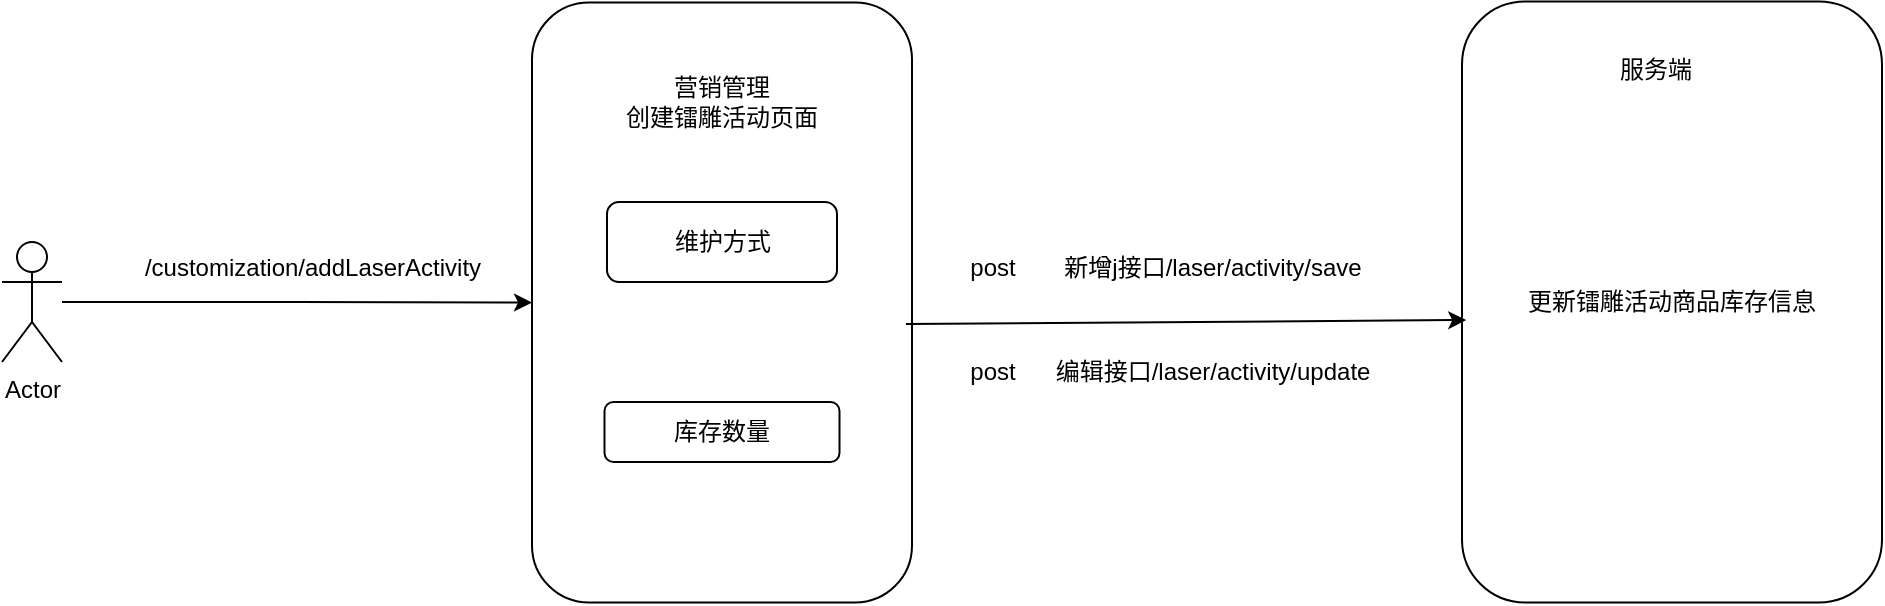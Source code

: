 <mxfile version="21.7.5" type="github">
  <diagram id="C5RBs43oDa-KdzZeNtuy" name="Page-1">
    <mxGraphModel dx="1434" dy="-405" grid="1" gridSize="10" guides="1" tooltips="1" connect="1" arrows="1" fold="1" page="1" pageScale="1" pageWidth="827" pageHeight="1169" math="0" shadow="0">
      <root>
        <mxCell id="WIyWlLk6GJQsqaUBKTNV-0" />
        <mxCell id="WIyWlLk6GJQsqaUBKTNV-1" parent="WIyWlLk6GJQsqaUBKTNV-0" />
        <mxCell id="OUV8AKBQ5jLxx3nRXxw6-20" value="" style="rounded=1;whiteSpace=wrap;html=1;" vertex="1" parent="WIyWlLk6GJQsqaUBKTNV-1">
          <mxGeometry x="295" y="1720.25" width="190" height="300" as="geometry" />
        </mxCell>
        <mxCell id="OUV8AKBQ5jLxx3nRXxw6-21" value="更新镭雕活动商品库存信息" style="rounded=1;whiteSpace=wrap;html=1;" vertex="1" parent="WIyWlLk6GJQsqaUBKTNV-1">
          <mxGeometry x="760" y="1719.75" width="210" height="300.5" as="geometry" />
        </mxCell>
        <mxCell id="OUV8AKBQ5jLxx3nRXxw6-22" style="edgeStyle=orthogonalEdgeStyle;rounded=0;orthogonalLoop=1;jettySize=auto;html=1;entryX=0;entryY=0.5;entryDx=0;entryDy=0;" edge="1" parent="WIyWlLk6GJQsqaUBKTNV-1" source="OUV8AKBQ5jLxx3nRXxw6-23" target="OUV8AKBQ5jLxx3nRXxw6-20">
          <mxGeometry relative="1" as="geometry">
            <mxPoint x="250" y="1840" as="targetPoint" />
          </mxGeometry>
        </mxCell>
        <mxCell id="OUV8AKBQ5jLxx3nRXxw6-23" value="Actor" style="shape=umlActor;verticalLabelPosition=bottom;verticalAlign=top;html=1;outlineConnect=0;" vertex="1" parent="WIyWlLk6GJQsqaUBKTNV-1">
          <mxGeometry x="30" y="1840" width="30" height="60" as="geometry" />
        </mxCell>
        <mxCell id="OUV8AKBQ5jLxx3nRXxw6-24" value="/customization/addLaserActivity" style="text;html=1;align=center;verticalAlign=middle;resizable=0;points=[];autosize=1;strokeColor=none;fillColor=none;" vertex="1" parent="WIyWlLk6GJQsqaUBKTNV-1">
          <mxGeometry x="90" y="1838" width="190" height="30" as="geometry" />
        </mxCell>
        <mxCell id="OUV8AKBQ5jLxx3nRXxw6-25" value="营销管理&lt;br&gt;创建镭雕活动页面" style="text;html=1;strokeColor=none;fillColor=none;align=center;verticalAlign=middle;whiteSpace=wrap;rounded=0;" vertex="1" parent="WIyWlLk6GJQsqaUBKTNV-1">
          <mxGeometry x="335" y="1740" width="110" height="59" as="geometry" />
        </mxCell>
        <mxCell id="OUV8AKBQ5jLxx3nRXxw6-26" value="维护方式" style="rounded=1;whiteSpace=wrap;html=1;" vertex="1" parent="WIyWlLk6GJQsqaUBKTNV-1">
          <mxGeometry x="332.5" y="1820" width="115" height="40" as="geometry" />
        </mxCell>
        <mxCell id="OUV8AKBQ5jLxx3nRXxw6-29" value="服务端" style="text;html=1;strokeColor=none;fillColor=none;align=center;verticalAlign=middle;whiteSpace=wrap;rounded=0;" vertex="1" parent="WIyWlLk6GJQsqaUBKTNV-1">
          <mxGeometry x="827" y="1739" width="60" height="30" as="geometry" />
        </mxCell>
        <mxCell id="OUV8AKBQ5jLxx3nRXxw6-42" value="" style="endArrow=classic;html=1;rounded=0;exitX=0.984;exitY=0.536;exitDx=0;exitDy=0;exitPerimeter=0;entryX=0.01;entryY=0.53;entryDx=0;entryDy=0;entryPerimeter=0;" edge="1" parent="WIyWlLk6GJQsqaUBKTNV-1" source="OUV8AKBQ5jLxx3nRXxw6-20" target="OUV8AKBQ5jLxx3nRXxw6-21">
          <mxGeometry width="50" height="50" relative="1" as="geometry">
            <mxPoint x="484.92" y="1880" as="sourcePoint" />
            <mxPoint x="745" y="1878" as="targetPoint" />
          </mxGeometry>
        </mxCell>
        <mxCell id="OUV8AKBQ5jLxx3nRXxw6-44" value="库存数量" style="rounded=1;whiteSpace=wrap;html=1;" vertex="1" parent="WIyWlLk6GJQsqaUBKTNV-1">
          <mxGeometry x="331.25" y="1920" width="117.5" height="30" as="geometry" />
        </mxCell>
        <mxCell id="OUV8AKBQ5jLxx3nRXxw6-45" value="新增j接口/laser/activity/save" style="text;html=1;align=center;verticalAlign=middle;resizable=0;points=[];autosize=1;strokeColor=none;fillColor=none;" vertex="1" parent="WIyWlLk6GJQsqaUBKTNV-1">
          <mxGeometry x="550" y="1838" width="170" height="30" as="geometry" />
        </mxCell>
        <mxCell id="OUV8AKBQ5jLxx3nRXxw6-46" value="post" style="text;html=1;align=center;verticalAlign=middle;resizable=0;points=[];autosize=1;strokeColor=none;fillColor=none;" vertex="1" parent="WIyWlLk6GJQsqaUBKTNV-1">
          <mxGeometry x="500" y="1838" width="50" height="30" as="geometry" />
        </mxCell>
        <mxCell id="OUV8AKBQ5jLxx3nRXxw6-47" value="post" style="text;html=1;align=center;verticalAlign=middle;resizable=0;points=[];autosize=1;strokeColor=none;fillColor=none;" vertex="1" parent="WIyWlLk6GJQsqaUBKTNV-1">
          <mxGeometry x="500" y="1890" width="50" height="30" as="geometry" />
        </mxCell>
        <mxCell id="OUV8AKBQ5jLxx3nRXxw6-48" value="编辑接口/laser/activity/update" style="text;html=1;align=center;verticalAlign=middle;resizable=0;points=[];autosize=1;strokeColor=none;fillColor=none;" vertex="1" parent="WIyWlLk6GJQsqaUBKTNV-1">
          <mxGeometry x="545" y="1890" width="180" height="30" as="geometry" />
        </mxCell>
      </root>
    </mxGraphModel>
  </diagram>
</mxfile>
